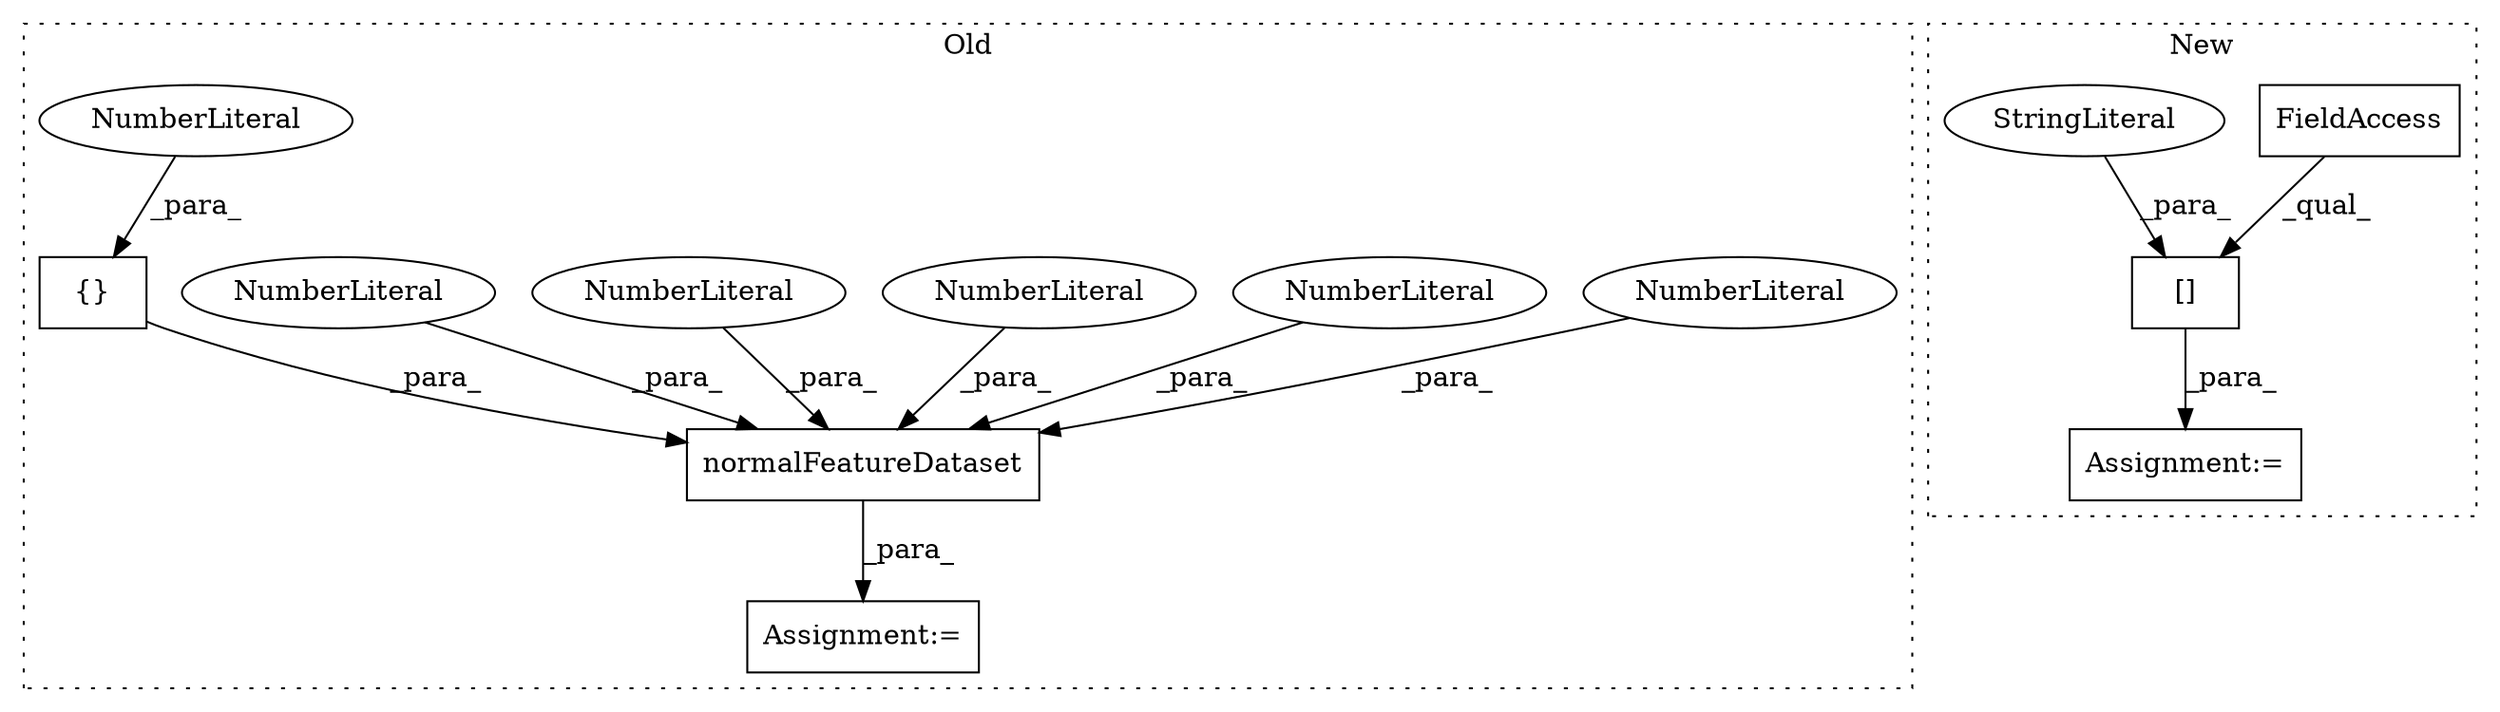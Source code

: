 digraph G {
subgraph cluster0 {
1 [label="normalFeatureDataset" a="32" s="857,909" l="21,1" shape="box"];
3 [label="NumberLiteral" a="34" s="878" l="2" shape="ellipse"];
4 [label="NumberLiteral" a="34" s="881" l="1" shape="ellipse"];
5 [label="NumberLiteral" a="34" s="883" l="1" shape="ellipse"];
6 [label="Assignment:=" a="7" s="856" l="1" shape="box"];
10 [label="NumberLiteral" a="34" s="908" l="1" shape="ellipse"];
11 [label="NumberLiteral" a="34" s="906" l="1" shape="ellipse"];
12 [label="{}" a="4" s="901,903" l="1,1" shape="box"];
13 [label="NumberLiteral" a="34" s="902" l="1" shape="ellipse"];
label = "Old";
style="dotted";
}
subgraph cluster1 {
2 [label="[]" a="2" s="794,814" l="9,1" shape="box"];
7 [label="FieldAccess" a="22" s="794" l="8" shape="box"];
8 [label="StringLiteral" a="45" s="803" l="11" shape="ellipse"];
9 [label="Assignment:=" a="7" s="793" l="1" shape="box"];
label = "New";
style="dotted";
}
1 -> 6 [label="_para_"];
2 -> 9 [label="_para_"];
3 -> 1 [label="_para_"];
4 -> 1 [label="_para_"];
5 -> 1 [label="_para_"];
7 -> 2 [label="_qual_"];
8 -> 2 [label="_para_"];
10 -> 1 [label="_para_"];
11 -> 1 [label="_para_"];
12 -> 1 [label="_para_"];
13 -> 12 [label="_para_"];
}